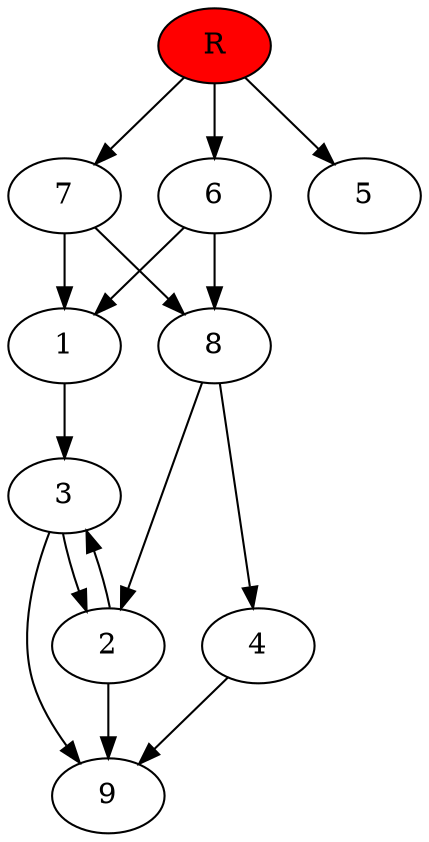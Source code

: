 digraph prb34415 {
	1
	2
	3
	4
	5
	6
	7
	8
	R [fillcolor="#ff0000" style=filled]
	1 -> 3
	2 -> 3
	2 -> 9
	3 -> 2
	3 -> 9
	4 -> 9
	6 -> 1
	6 -> 8
	7 -> 1
	7 -> 8
	8 -> 2
	8 -> 4
	R -> 5
	R -> 6
	R -> 7
}
